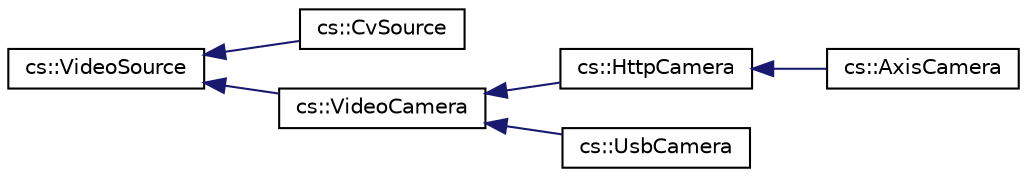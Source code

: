 digraph "Graphical Class Hierarchy"
{
  edge [fontname="Helvetica",fontsize="10",labelfontname="Helvetica",labelfontsize="10"];
  node [fontname="Helvetica",fontsize="10",shape=record];
  rankdir="LR";
  Node1 [label="cs::VideoSource",height=0.2,width=0.4,color="black", fillcolor="white", style="filled",URL="$classcs_1_1VideoSource.html",tooltip="A source for video that provides a sequence of frames. "];
  Node1 -> Node2 [dir="back",color="midnightblue",fontsize="10",style="solid",fontname="Helvetica"];
  Node2 [label="cs::CvSource",height=0.2,width=0.4,color="black", fillcolor="white", style="filled",URL="$classcs_1_1CvSource.html",tooltip="A source for user code to provide OpenCV images as video frames. "];
  Node1 -> Node3 [dir="back",color="midnightblue",fontsize="10",style="solid",fontname="Helvetica"];
  Node3 [label="cs::VideoCamera",height=0.2,width=0.4,color="black", fillcolor="white", style="filled",URL="$classcs_1_1VideoCamera.html",tooltip="A source that represents a video camera. "];
  Node3 -> Node4 [dir="back",color="midnightblue",fontsize="10",style="solid",fontname="Helvetica"];
  Node4 [label="cs::HttpCamera",height=0.2,width=0.4,color="black", fillcolor="white", style="filled",URL="$classcs_1_1HttpCamera.html",tooltip="A source that represents a MJPEG-over-HTTP (IP) camera. "];
  Node4 -> Node5 [dir="back",color="midnightblue",fontsize="10",style="solid",fontname="Helvetica"];
  Node5 [label="cs::AxisCamera",height=0.2,width=0.4,color="black", fillcolor="white", style="filled",URL="$classcs_1_1AxisCamera.html",tooltip="A source that represents an Axis IP camera. "];
  Node3 -> Node6 [dir="back",color="midnightblue",fontsize="10",style="solid",fontname="Helvetica"];
  Node6 [label="cs::UsbCamera",height=0.2,width=0.4,color="black", fillcolor="white", style="filled",URL="$classcs_1_1UsbCamera.html",tooltip="A source that represents a USB camera. "];
}
